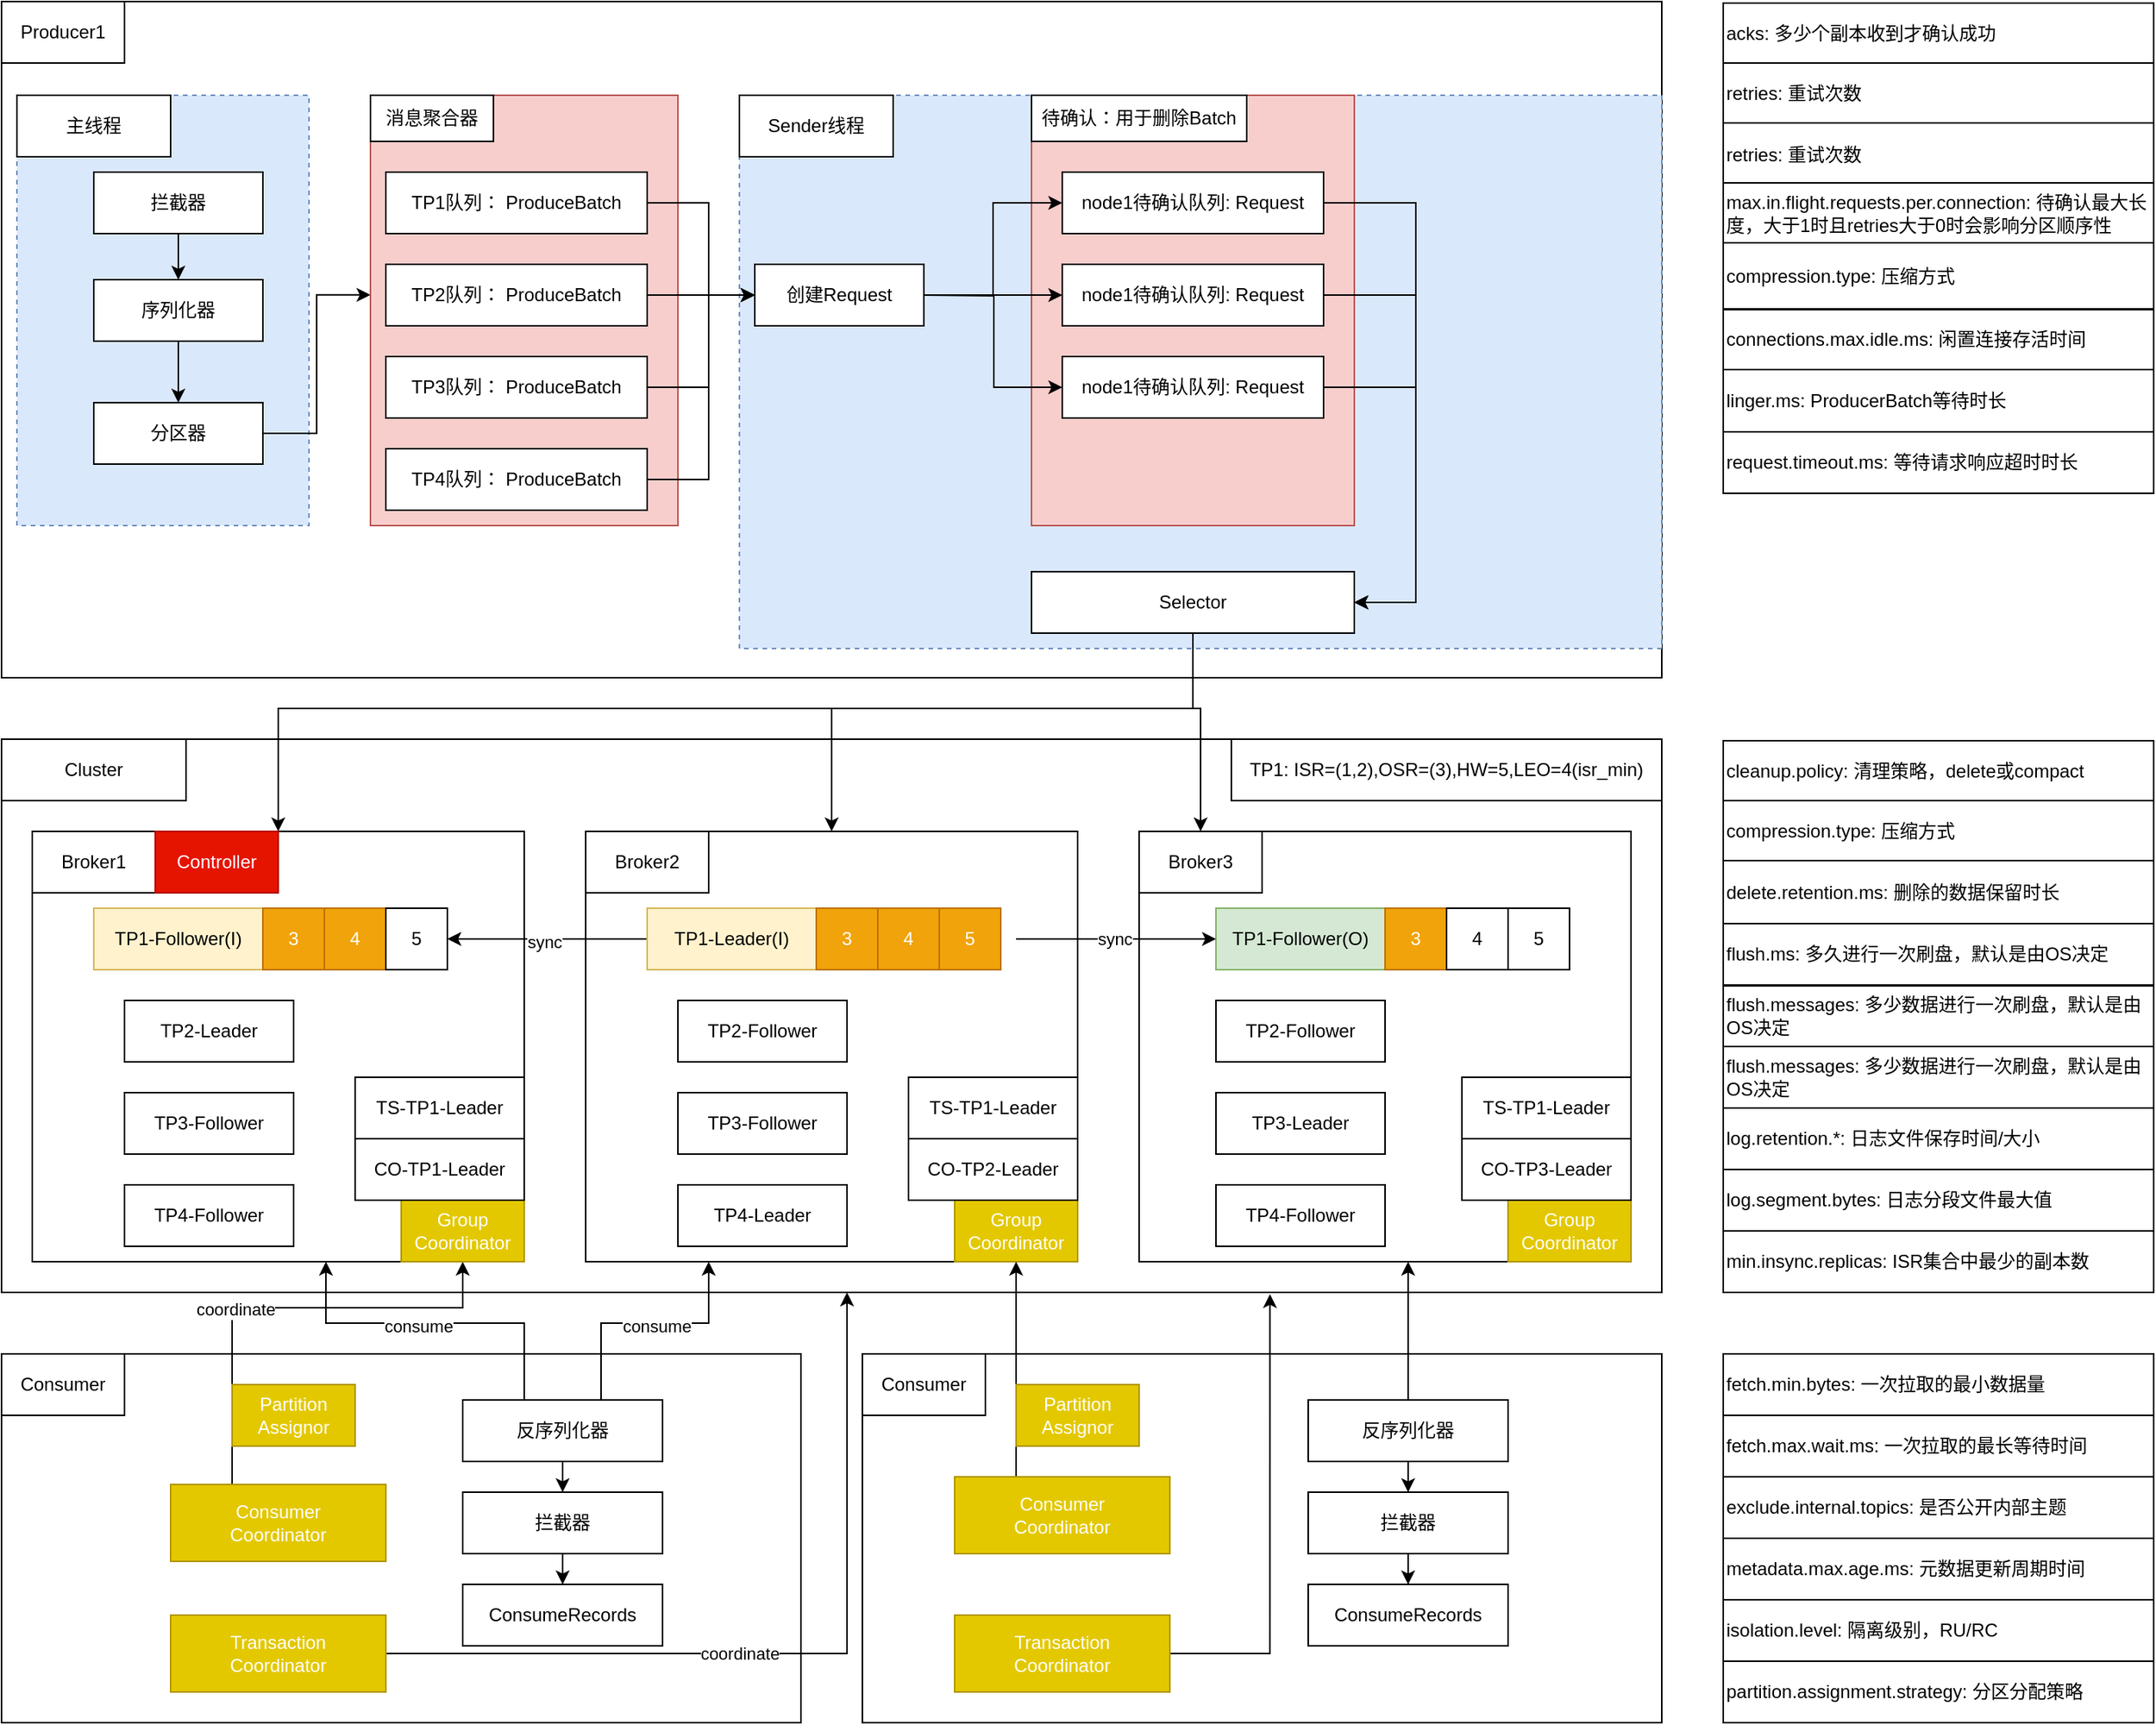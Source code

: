 <mxfile version="14.3.2" type="github">
  <diagram id="fw-UlmHIZEO9z2KH26Mo" name="第 1 页">
    <mxGraphModel dx="2860" dy="1131" grid="1" gridSize="10" guides="1" tooltips="1" connect="1" arrows="1" fold="1" page="1" pageScale="1" pageWidth="827" pageHeight="1169" math="0" shadow="0">
      <root>
        <mxCell id="0" />
        <mxCell id="1" parent="0" />
        <mxCell id="Mm7q6FhFy1PGKrhhCFDG-31" value="" style="rounded=0;whiteSpace=wrap;html=1;" vertex="1" parent="1">
          <mxGeometry x="-760" y="920" width="520" height="240" as="geometry" />
        </mxCell>
        <mxCell id="Le9utmZX3Mdmg1YGm_us-77" value="" style="rounded=0;whiteSpace=wrap;html=1;" parent="1" vertex="1">
          <mxGeometry x="-760" y="520" width="1080" height="360" as="geometry" />
        </mxCell>
        <mxCell id="Le9utmZX3Mdmg1YGm_us-78" value="Cluster" style="rounded=0;whiteSpace=wrap;html=1;" parent="1" vertex="1">
          <mxGeometry x="-760" y="520" width="120" height="40" as="geometry" />
        </mxCell>
        <mxCell id="Le9utmZX3Mdmg1YGm_us-4" value="" style="rounded=0;whiteSpace=wrap;html=1;" parent="1" vertex="1">
          <mxGeometry x="-760" y="40" width="1080" height="440" as="geometry" />
        </mxCell>
        <mxCell id="Le9utmZX3Mdmg1YGm_us-47" value="" style="rounded=0;whiteSpace=wrap;html=1;dashed=1;fillColor=#dae8fc;strokeColor=#6c8ebf;" parent="1" vertex="1">
          <mxGeometry x="-280" y="101" width="600" height="360" as="geometry" />
        </mxCell>
        <mxCell id="Le9utmZX3Mdmg1YGm_us-5" value="Producer1" style="rounded=0;whiteSpace=wrap;html=1;" parent="1" vertex="1">
          <mxGeometry x="-760" y="40" width="80" height="40" as="geometry" />
        </mxCell>
        <mxCell id="Mm7q6FhFy1PGKrhhCFDG-24" value="" style="edgeStyle=orthogonalEdgeStyle;rounded=0;orthogonalLoop=1;jettySize=auto;html=1;entryX=0.5;entryY=1;entryDx=0;entryDy=0;exitX=0.5;exitY=0;exitDx=0;exitDy=0;" edge="1" parent="1" source="Mm7q6FhFy1PGKrhhCFDG-23" target="Mm7q6FhFy1PGKrhhCFDG-19">
          <mxGeometry relative="1" as="geometry">
            <Array as="points">
              <mxPoint x="-610" y="890" />
              <mxPoint x="-460" y="890" />
            </Array>
          </mxGeometry>
        </mxCell>
        <mxCell id="Mm7q6FhFy1PGKrhhCFDG-29" value="coordinate" style="edgeLabel;html=1;align=center;verticalAlign=middle;resizable=0;points=[];" vertex="1" connectable="0" parent="Mm7q6FhFy1PGKrhhCFDG-24">
          <mxGeometry x="-0.111" y="-2" relative="1" as="geometry">
            <mxPoint as="offset" />
          </mxGeometry>
        </mxCell>
        <mxCell id="Le9utmZX3Mdmg1YGm_us-10" value="Consumer" style="rounded=0;whiteSpace=wrap;html=1;" parent="1" vertex="1">
          <mxGeometry x="-760" y="920" width="80" height="40" as="geometry" />
        </mxCell>
        <mxCell id="Le9utmZX3Mdmg1YGm_us-11" value="" style="rounded=0;whiteSpace=wrap;html=1;" parent="1" vertex="1">
          <mxGeometry x="-740" y="580" width="320" height="280" as="geometry" />
        </mxCell>
        <mxCell id="Le9utmZX3Mdmg1YGm_us-12" value="Broker1" style="rounded=0;whiteSpace=wrap;html=1;" parent="1" vertex="1">
          <mxGeometry x="-740" y="580" width="80" height="40" as="geometry" />
        </mxCell>
        <mxCell id="Le9utmZX3Mdmg1YGm_us-13" value="" style="rounded=0;whiteSpace=wrap;html=1;" parent="1" vertex="1">
          <mxGeometry x="-20" y="580" width="320" height="280" as="geometry" />
        </mxCell>
        <mxCell id="Le9utmZX3Mdmg1YGm_us-14" value="Broker3" style="rounded=0;whiteSpace=wrap;html=1;" parent="1" vertex="1">
          <mxGeometry x="-20" y="580" width="80" height="40" as="geometry" />
        </mxCell>
        <mxCell id="Le9utmZX3Mdmg1YGm_us-20" value="TP1-Follower(I)" style="rounded=0;whiteSpace=wrap;html=1;fillColor=#fff2cc;strokeColor=#d6b656;" parent="1" vertex="1">
          <mxGeometry x="-700" y="630" width="110" height="40" as="geometry" />
        </mxCell>
        <mxCell id="Le9utmZX3Mdmg1YGm_us-21" value="TP2-Leader" style="rounded=0;whiteSpace=wrap;html=1;" parent="1" vertex="1">
          <mxGeometry x="-680" y="690" width="110" height="40" as="geometry" />
        </mxCell>
        <mxCell id="Le9utmZX3Mdmg1YGm_us-22" value="TP3-Follower" style="rounded=0;whiteSpace=wrap;html=1;" parent="1" vertex="1">
          <mxGeometry x="-680" y="750" width="110" height="40" as="geometry" />
        </mxCell>
        <mxCell id="Le9utmZX3Mdmg1YGm_us-23" value="TP1-Follower(O)" style="rounded=0;whiteSpace=wrap;html=1;fillColor=#d5e8d4;strokeColor=#82b366;" parent="1" vertex="1">
          <mxGeometry x="30" y="630" width="110" height="40" as="geometry" />
        </mxCell>
        <mxCell id="Le9utmZX3Mdmg1YGm_us-24" value="TP2-Follower" style="rounded=0;whiteSpace=wrap;html=1;" parent="1" vertex="1">
          <mxGeometry x="30" y="690" width="110" height="40" as="geometry" />
        </mxCell>
        <mxCell id="Le9utmZX3Mdmg1YGm_us-25" value="TP3-Leader" style="rounded=0;whiteSpace=wrap;html=1;" parent="1" vertex="1">
          <mxGeometry x="30" y="750" width="110" height="40" as="geometry" />
        </mxCell>
        <mxCell id="Le9utmZX3Mdmg1YGm_us-26" value="" style="rounded=0;whiteSpace=wrap;html=1;dashed=1;fillColor=#dae8fc;strokeColor=#6c8ebf;" parent="1" vertex="1">
          <mxGeometry x="-750" y="101" width="190" height="280" as="geometry" />
        </mxCell>
        <mxCell id="Le9utmZX3Mdmg1YGm_us-27" value="主线程" style="rounded=0;whiteSpace=wrap;html=1;" parent="1" vertex="1">
          <mxGeometry x="-750" y="101" width="100" height="40" as="geometry" />
        </mxCell>
        <mxCell id="Le9utmZX3Mdmg1YGm_us-31" value="" style="edgeStyle=orthogonalEdgeStyle;rounded=0;orthogonalLoop=1;jettySize=auto;html=1;" parent="1" source="Le9utmZX3Mdmg1YGm_us-28" edge="1">
          <mxGeometry relative="1" as="geometry">
            <mxPoint x="-645" y="221" as="targetPoint" />
          </mxGeometry>
        </mxCell>
        <mxCell id="Le9utmZX3Mdmg1YGm_us-28" value="拦截器" style="rounded=0;whiteSpace=wrap;html=1;" parent="1" vertex="1">
          <mxGeometry x="-700" y="151" width="110" height="40" as="geometry" />
        </mxCell>
        <mxCell id="Le9utmZX3Mdmg1YGm_us-32" value="" style="edgeStyle=orthogonalEdgeStyle;rounded=0;orthogonalLoop=1;jettySize=auto;html=1;" parent="1" source="Le9utmZX3Mdmg1YGm_us-29" target="Le9utmZX3Mdmg1YGm_us-30" edge="1">
          <mxGeometry relative="1" as="geometry" />
        </mxCell>
        <mxCell id="Le9utmZX3Mdmg1YGm_us-29" value="序列化器" style="rounded=0;whiteSpace=wrap;html=1;" parent="1" vertex="1">
          <mxGeometry x="-700" y="221" width="110" height="40" as="geometry" />
        </mxCell>
        <mxCell id="Le9utmZX3Mdmg1YGm_us-42" value="" style="edgeStyle=orthogonalEdgeStyle;rounded=0;orthogonalLoop=1;jettySize=auto;html=1;entryX=0;entryY=0.464;entryDx=0;entryDy=0;entryPerimeter=0;" parent="1" source="Le9utmZX3Mdmg1YGm_us-30" target="Le9utmZX3Mdmg1YGm_us-37" edge="1">
          <mxGeometry relative="1" as="geometry" />
        </mxCell>
        <mxCell id="Le9utmZX3Mdmg1YGm_us-30" value="分区器" style="rounded=0;whiteSpace=wrap;html=1;" parent="1" vertex="1">
          <mxGeometry x="-700" y="301" width="110" height="40" as="geometry" />
        </mxCell>
        <mxCell id="Le9utmZX3Mdmg1YGm_us-37" value="" style="rounded=0;whiteSpace=wrap;html=1;fillColor=#f8cecc;strokeColor=#b85450;" parent="1" vertex="1">
          <mxGeometry x="-520" y="101" width="200" height="280" as="geometry" />
        </mxCell>
        <mxCell id="Le9utmZX3Mdmg1YGm_us-56" value="" style="edgeStyle=orthogonalEdgeStyle;rounded=0;orthogonalLoop=1;jettySize=auto;html=1;" parent="1" source="Le9utmZX3Mdmg1YGm_us-38" target="Le9utmZX3Mdmg1YGm_us-55" edge="1">
          <mxGeometry relative="1" as="geometry">
            <Array as="points">
              <mxPoint x="-300" y="171" />
              <mxPoint x="-300" y="231" />
            </Array>
          </mxGeometry>
        </mxCell>
        <mxCell id="Le9utmZX3Mdmg1YGm_us-38" value="TP1队列： ProduceBatch" style="rounded=0;whiteSpace=wrap;html=1;" parent="1" vertex="1">
          <mxGeometry x="-510" y="151" width="170" height="40" as="geometry" />
        </mxCell>
        <mxCell id="Le9utmZX3Mdmg1YGm_us-41" value="消息聚合器" style="rounded=0;whiteSpace=wrap;html=1;" parent="1" vertex="1">
          <mxGeometry x="-520" y="101" width="80" height="30" as="geometry" />
        </mxCell>
        <mxCell id="Le9utmZX3Mdmg1YGm_us-57" value="" style="edgeStyle=orthogonalEdgeStyle;rounded=0;orthogonalLoop=1;jettySize=auto;html=1;" parent="1" source="Le9utmZX3Mdmg1YGm_us-43" target="Le9utmZX3Mdmg1YGm_us-55" edge="1">
          <mxGeometry relative="1" as="geometry">
            <Array as="points">
              <mxPoint x="-280" y="231" />
              <mxPoint x="-280" y="231" />
            </Array>
          </mxGeometry>
        </mxCell>
        <mxCell id="Le9utmZX3Mdmg1YGm_us-43" value="TP2队列： ProduceBatch" style="rounded=0;whiteSpace=wrap;html=1;" parent="1" vertex="1">
          <mxGeometry x="-510" y="211" width="170" height="40" as="geometry" />
        </mxCell>
        <mxCell id="Le9utmZX3Mdmg1YGm_us-58" value="" style="edgeStyle=orthogonalEdgeStyle;rounded=0;orthogonalLoop=1;jettySize=auto;html=1;" parent="1" source="Le9utmZX3Mdmg1YGm_us-44" target="Le9utmZX3Mdmg1YGm_us-55" edge="1">
          <mxGeometry relative="1" as="geometry">
            <Array as="points">
              <mxPoint x="-300" y="291" />
              <mxPoint x="-300" y="231" />
            </Array>
          </mxGeometry>
        </mxCell>
        <mxCell id="Le9utmZX3Mdmg1YGm_us-44" value="TP3队列： ProduceBatch" style="rounded=0;whiteSpace=wrap;html=1;" parent="1" vertex="1">
          <mxGeometry x="-510" y="271" width="170" height="40" as="geometry" />
        </mxCell>
        <mxCell id="Le9utmZX3Mdmg1YGm_us-48" value="" style="rounded=0;whiteSpace=wrap;html=1;fillColor=#f8cecc;strokeColor=#b85450;" parent="1" vertex="1">
          <mxGeometry x="-90" y="101" width="210" height="280" as="geometry" />
        </mxCell>
        <mxCell id="Le9utmZX3Mdmg1YGm_us-74" value="" style="edgeStyle=orthogonalEdgeStyle;rounded=0;orthogonalLoop=1;jettySize=auto;html=1;" parent="1" source="Le9utmZX3Mdmg1YGm_us-49" target="Le9utmZX3Mdmg1YGm_us-72" edge="1">
          <mxGeometry relative="1" as="geometry">
            <mxPoint x="205" y="171" as="targetPoint" />
            <Array as="points">
              <mxPoint x="160" y="171" />
              <mxPoint x="160" y="431" />
            </Array>
          </mxGeometry>
        </mxCell>
        <mxCell id="Le9utmZX3Mdmg1YGm_us-49" value="node1待确认队列: Request" style="rounded=0;whiteSpace=wrap;html=1;" parent="1" vertex="1">
          <mxGeometry x="-70" y="151" width="170" height="40" as="geometry" />
        </mxCell>
        <mxCell id="Le9utmZX3Mdmg1YGm_us-50" value="node1待确认队列: Request" style="rounded=0;whiteSpace=wrap;html=1;" parent="1" vertex="1">
          <mxGeometry x="-70" y="211" width="170" height="40" as="geometry" />
        </mxCell>
        <mxCell id="Le9utmZX3Mdmg1YGm_us-51" value="node1待确认队列: Request" style="rounded=0;whiteSpace=wrap;html=1;" parent="1" vertex="1">
          <mxGeometry x="-70" y="271" width="170" height="40" as="geometry" />
        </mxCell>
        <mxCell id="Le9utmZX3Mdmg1YGm_us-52" value="待确认：用于删除Batch" style="rounded=0;whiteSpace=wrap;html=1;" parent="1" vertex="1">
          <mxGeometry x="-90" y="101" width="140" height="30" as="geometry" />
        </mxCell>
        <mxCell id="Le9utmZX3Mdmg1YGm_us-53" value="Sender线程" style="rounded=0;whiteSpace=wrap;html=1;" parent="1" vertex="1">
          <mxGeometry x="-280" y="101" width="100" height="40" as="geometry" />
        </mxCell>
        <mxCell id="Le9utmZX3Mdmg1YGm_us-68" value="" style="edgeStyle=orthogonalEdgeStyle;rounded=0;orthogonalLoop=1;jettySize=auto;html=1;entryX=0;entryY=0.5;entryDx=0;entryDy=0;" parent="1" source="Le9utmZX3Mdmg1YGm_us-55" target="Le9utmZX3Mdmg1YGm_us-49" edge="1">
          <mxGeometry relative="1" as="geometry">
            <mxPoint x="-85" y="231" as="targetPoint" />
          </mxGeometry>
        </mxCell>
        <mxCell id="Le9utmZX3Mdmg1YGm_us-55" value="创建Request" style="rounded=0;whiteSpace=wrap;html=1;" parent="1" vertex="1">
          <mxGeometry x="-270" y="211" width="110" height="40" as="geometry" />
        </mxCell>
        <mxCell id="Le9utmZX3Mdmg1YGm_us-69" value="" style="edgeStyle=orthogonalEdgeStyle;rounded=0;orthogonalLoop=1;jettySize=auto;html=1;entryX=0;entryY=0.5;entryDx=0;entryDy=0;exitX=1;exitY=0.5;exitDx=0;exitDy=0;" parent="1" source="Le9utmZX3Mdmg1YGm_us-55" target="Le9utmZX3Mdmg1YGm_us-50" edge="1">
          <mxGeometry relative="1" as="geometry">
            <mxPoint x="-150" y="241" as="sourcePoint" />
            <mxPoint x="30" y="181" as="targetPoint" />
          </mxGeometry>
        </mxCell>
        <mxCell id="Le9utmZX3Mdmg1YGm_us-70" value="" style="edgeStyle=orthogonalEdgeStyle;rounded=0;orthogonalLoop=1;jettySize=auto;html=1;entryX=0;entryY=0.5;entryDx=0;entryDy=0;fontStyle=1" parent="1" target="Le9utmZX3Mdmg1YGm_us-51" edge="1">
          <mxGeometry relative="1" as="geometry">
            <mxPoint x="-160" y="231" as="sourcePoint" />
            <mxPoint x="40" y="191" as="targetPoint" />
          </mxGeometry>
        </mxCell>
        <mxCell id="Mm7q6FhFy1PGKrhhCFDG-12" value="" style="edgeStyle=orthogonalEdgeStyle;rounded=0;orthogonalLoop=1;jettySize=auto;html=1;entryX=0.5;entryY=0;entryDx=0;entryDy=0;" edge="1" parent="1" source="Le9utmZX3Mdmg1YGm_us-72" target="Le9utmZX3Mdmg1YGm_us-14">
          <mxGeometry relative="1" as="geometry">
            <Array as="points">
              <mxPoint x="15" y="500" />
              <mxPoint x="20" y="500" />
            </Array>
          </mxGeometry>
        </mxCell>
        <mxCell id="Le9utmZX3Mdmg1YGm_us-72" value="Selector" style="rounded=0;whiteSpace=wrap;html=1;" parent="1" vertex="1">
          <mxGeometry x="-90" y="411" width="210" height="40" as="geometry" />
        </mxCell>
        <mxCell id="Le9utmZX3Mdmg1YGm_us-75" value="" style="edgeStyle=orthogonalEdgeStyle;rounded=0;orthogonalLoop=1;jettySize=auto;html=1;" parent="1" source="Le9utmZX3Mdmg1YGm_us-50" edge="1">
          <mxGeometry relative="1" as="geometry">
            <mxPoint x="110" y="181" as="sourcePoint" />
            <mxPoint x="120" y="431" as="targetPoint" />
            <Array as="points">
              <mxPoint x="160" y="231" />
              <mxPoint x="160" y="431" />
            </Array>
          </mxGeometry>
        </mxCell>
        <mxCell id="Le9utmZX3Mdmg1YGm_us-76" value="" style="edgeStyle=orthogonalEdgeStyle;rounded=0;orthogonalLoop=1;jettySize=auto;html=1;exitX=1;exitY=0.5;exitDx=0;exitDy=0;entryX=1;entryY=0.5;entryDx=0;entryDy=0;" parent="1" source="Le9utmZX3Mdmg1YGm_us-51" target="Le9utmZX3Mdmg1YGm_us-72" edge="1">
          <mxGeometry relative="1" as="geometry">
            <mxPoint x="120" y="191" as="sourcePoint" />
            <mxPoint x="70" y="431" as="targetPoint" />
            <Array as="points">
              <mxPoint x="160" y="291" />
              <mxPoint x="160" y="431" />
            </Array>
          </mxGeometry>
        </mxCell>
        <mxCell id="Le9utmZX3Mdmg1YGm_us-84" value="TP4队列： ProduceBatch" style="rounded=0;whiteSpace=wrap;html=1;" parent="1" vertex="1">
          <mxGeometry x="-510" y="331" width="170" height="40" as="geometry" />
        </mxCell>
        <mxCell id="Le9utmZX3Mdmg1YGm_us-87" value="" style="edgeStyle=orthogonalEdgeStyle;rounded=0;orthogonalLoop=1;jettySize=auto;html=1;exitX=1;exitY=0.5;exitDx=0;exitDy=0;entryX=0;entryY=0.5;entryDx=0;entryDy=0;" parent="1" source="Le9utmZX3Mdmg1YGm_us-84" target="Le9utmZX3Mdmg1YGm_us-55" edge="1">
          <mxGeometry relative="1" as="geometry">
            <mxPoint x="-330" y="301" as="sourcePoint" />
            <mxPoint x="-260" y="241" as="targetPoint" />
            <Array as="points">
              <mxPoint x="-300" y="351" />
              <mxPoint x="-300" y="231" />
            </Array>
          </mxGeometry>
        </mxCell>
        <mxCell id="Le9utmZX3Mdmg1YGm_us-88" value="TP4-Follower" style="rounded=0;whiteSpace=wrap;html=1;" parent="1" vertex="1">
          <mxGeometry x="-680" y="810" width="110" height="40" as="geometry" />
        </mxCell>
        <mxCell id="Le9utmZX3Mdmg1YGm_us-89" value="TP4-Follower" style="rounded=0;whiteSpace=wrap;html=1;" parent="1" vertex="1">
          <mxGeometry x="30" y="810" width="110" height="40" as="geometry" />
        </mxCell>
        <mxCell id="Le9utmZX3Mdmg1YGm_us-90" value="" style="rounded=0;whiteSpace=wrap;html=1;" parent="1" vertex="1">
          <mxGeometry x="-380" y="580" width="320" height="280" as="geometry" />
        </mxCell>
        <mxCell id="Le9utmZX3Mdmg1YGm_us-91" value="TP4-Leader" style="rounded=0;whiteSpace=wrap;html=1;" parent="1" vertex="1">
          <mxGeometry x="-320" y="810" width="110" height="40" as="geometry" />
        </mxCell>
        <mxCell id="Le9utmZX3Mdmg1YGm_us-97" value="" style="edgeStyle=orthogonalEdgeStyle;rounded=0;orthogonalLoop=1;jettySize=auto;html=1;" parent="1" edge="1">
          <mxGeometry relative="1" as="geometry">
            <mxPoint x="30" y="650" as="targetPoint" />
            <mxPoint x="-100" y="650" as="sourcePoint" />
          </mxGeometry>
        </mxCell>
        <mxCell id="Le9utmZX3Mdmg1YGm_us-98" value="sync" style="edgeLabel;html=1;align=center;verticalAlign=middle;resizable=0;points=[];" parent="Le9utmZX3Mdmg1YGm_us-97" vertex="1" connectable="0">
          <mxGeometry x="-0.018" relative="1" as="geometry">
            <mxPoint as="offset" />
          </mxGeometry>
        </mxCell>
        <mxCell id="Le9utmZX3Mdmg1YGm_us-100" value="" style="edgeStyle=orthogonalEdgeStyle;rounded=0;orthogonalLoop=1;jettySize=auto;html=1;entryX=1;entryY=0.5;entryDx=0;entryDy=0;" parent="1" source="Le9utmZX3Mdmg1YGm_us-92" target="Mm7q6FhFy1PGKrhhCFDG-4" edge="1">
          <mxGeometry relative="1" as="geometry">
            <mxPoint x="-480" y="650" as="targetPoint" />
          </mxGeometry>
        </mxCell>
        <mxCell id="Le9utmZX3Mdmg1YGm_us-101" value="sync" style="edgeLabel;html=1;align=center;verticalAlign=middle;resizable=0;points=[];" parent="Le9utmZX3Mdmg1YGm_us-100" vertex="1" connectable="0">
          <mxGeometry x="0.033" y="2" relative="1" as="geometry">
            <mxPoint as="offset" />
          </mxGeometry>
        </mxCell>
        <mxCell id="Le9utmZX3Mdmg1YGm_us-92" value="TP1-Leader(I)" style="rounded=0;whiteSpace=wrap;html=1;fillColor=#fff2cc;strokeColor=#d6b656;" parent="1" vertex="1">
          <mxGeometry x="-340" y="630" width="110" height="40" as="geometry" />
        </mxCell>
        <mxCell id="Le9utmZX3Mdmg1YGm_us-93" value="Broker2" style="rounded=0;whiteSpace=wrap;html=1;" parent="1" vertex="1">
          <mxGeometry x="-380" y="580" width="80" height="40" as="geometry" />
        </mxCell>
        <mxCell id="Le9utmZX3Mdmg1YGm_us-94" value="TP2-Follower" style="rounded=0;whiteSpace=wrap;html=1;" parent="1" vertex="1">
          <mxGeometry x="-320" y="690" width="110" height="40" as="geometry" />
        </mxCell>
        <mxCell id="Le9utmZX3Mdmg1YGm_us-95" value="TP3-Follower" style="rounded=0;whiteSpace=wrap;html=1;" parent="1" vertex="1">
          <mxGeometry x="-320" y="750" width="110" height="40" as="geometry" />
        </mxCell>
        <mxCell id="Mm7q6FhFy1PGKrhhCFDG-1" value="TP1: ISR=(1,2),OSR=(3),HW=5,LEO=4(isr_min)" style="rounded=0;whiteSpace=wrap;html=1;" vertex="1" parent="1">
          <mxGeometry x="40" y="520" width="280" height="40" as="geometry" />
        </mxCell>
        <mxCell id="Mm7q6FhFy1PGKrhhCFDG-2" value="3" style="rounded=0;whiteSpace=wrap;html=1;fillColor=#f0a30a;strokeColor=#BD7000;fontColor=#ffffff;" vertex="1" parent="1">
          <mxGeometry x="-590" y="630" width="40" height="40" as="geometry" />
        </mxCell>
        <mxCell id="Mm7q6FhFy1PGKrhhCFDG-3" value="4" style="rounded=0;whiteSpace=wrap;html=1;fillColor=#f0a30a;strokeColor=#BD7000;fontColor=#ffffff;" vertex="1" parent="1">
          <mxGeometry x="-550" y="630" width="40" height="40" as="geometry" />
        </mxCell>
        <mxCell id="Mm7q6FhFy1PGKrhhCFDG-4" value="5" style="rounded=0;whiteSpace=wrap;html=1;" vertex="1" parent="1">
          <mxGeometry x="-510" y="630" width="40" height="40" as="geometry" />
        </mxCell>
        <mxCell id="Mm7q6FhFy1PGKrhhCFDG-6" value="5" style="rounded=0;whiteSpace=wrap;html=1;fillColor=#f0a30a;strokeColor=#BD7000;fontColor=#ffffff;" vertex="1" parent="1">
          <mxGeometry x="-150" y="630" width="40" height="40" as="geometry" />
        </mxCell>
        <mxCell id="Mm7q6FhFy1PGKrhhCFDG-7" value="4" style="rounded=0;whiteSpace=wrap;html=1;fillColor=#f0a30a;strokeColor=#BD7000;fontColor=#ffffff;" vertex="1" parent="1">
          <mxGeometry x="-190" y="630" width="40" height="40" as="geometry" />
        </mxCell>
        <mxCell id="Mm7q6FhFy1PGKrhhCFDG-8" value="3" style="rounded=0;whiteSpace=wrap;html=1;fillColor=#f0a30a;strokeColor=#BD7000;fontColor=#ffffff;" vertex="1" parent="1">
          <mxGeometry x="-230" y="630" width="40" height="40" as="geometry" />
        </mxCell>
        <mxCell id="Mm7q6FhFy1PGKrhhCFDG-9" value="3" style="rounded=0;whiteSpace=wrap;html=1;fillColor=#f0a30a;strokeColor=#BD7000;fontColor=#ffffff;" vertex="1" parent="1">
          <mxGeometry x="140" y="630" width="40" height="40" as="geometry" />
        </mxCell>
        <mxCell id="Mm7q6FhFy1PGKrhhCFDG-10" value="5" style="rounded=0;whiteSpace=wrap;html=1;" vertex="1" parent="1">
          <mxGeometry x="220" y="630" width="40" height="40" as="geometry" />
        </mxCell>
        <mxCell id="Mm7q6FhFy1PGKrhhCFDG-11" value="4" style="rounded=0;whiteSpace=wrap;html=1;" vertex="1" parent="1">
          <mxGeometry x="180" y="630" width="40" height="40" as="geometry" />
        </mxCell>
        <mxCell id="Mm7q6FhFy1PGKrhhCFDG-13" value="" style="edgeStyle=orthogonalEdgeStyle;rounded=0;orthogonalLoop=1;jettySize=auto;html=1;exitX=0.5;exitY=1;exitDx=0;exitDy=0;" edge="1" parent="1" source="Le9utmZX3Mdmg1YGm_us-72" target="Le9utmZX3Mdmg1YGm_us-90">
          <mxGeometry relative="1" as="geometry">
            <mxPoint x="25" y="480" as="sourcePoint" />
            <mxPoint x="30" y="590" as="targetPoint" />
            <Array as="points">
              <mxPoint x="15" y="500" />
              <mxPoint x="-220" y="500" />
            </Array>
          </mxGeometry>
        </mxCell>
        <mxCell id="Mm7q6FhFy1PGKrhhCFDG-14" value="" style="edgeStyle=orthogonalEdgeStyle;rounded=0;orthogonalLoop=1;jettySize=auto;html=1;exitX=0.5;exitY=1;exitDx=0;exitDy=0;entryX=0.5;entryY=0;entryDx=0;entryDy=0;" edge="1" parent="1" source="Le9utmZX3Mdmg1YGm_us-72" target="Le9utmZX3Mdmg1YGm_us-11">
          <mxGeometry relative="1" as="geometry">
            <mxPoint x="25" y="480" as="sourcePoint" />
            <mxPoint x="-210" y="590" as="targetPoint" />
            <Array as="points">
              <mxPoint x="15" y="500" />
              <mxPoint x="-580" y="500" />
            </Array>
          </mxGeometry>
        </mxCell>
        <mxCell id="Mm7q6FhFy1PGKrhhCFDG-18" value="Controller" style="rounded=0;whiteSpace=wrap;html=1;fillColor=#e51400;strokeColor=#B20000;fontColor=#ffffff;" vertex="1" parent="1">
          <mxGeometry x="-660" y="580" width="80" height="40" as="geometry" />
        </mxCell>
        <mxCell id="Mm7q6FhFy1PGKrhhCFDG-19" value="Group&lt;br&gt;Coordinator" style="rounded=0;whiteSpace=wrap;html=1;fillColor=#e3c800;strokeColor=#B09500;fontColor=#ffffff;" vertex="1" parent="1">
          <mxGeometry x="-500" y="820" width="80" height="40" as="geometry" />
        </mxCell>
        <mxCell id="Mm7q6FhFy1PGKrhhCFDG-20" value="Group&lt;br&gt;Coordinator" style="rounded=0;whiteSpace=wrap;html=1;fillColor=#e3c800;strokeColor=#B09500;fontColor=#ffffff;" vertex="1" parent="1">
          <mxGeometry x="220" y="820" width="80" height="40" as="geometry" />
        </mxCell>
        <mxCell id="Mm7q6FhFy1PGKrhhCFDG-21" value="Group&lt;br&gt;Coordinator" style="rounded=0;whiteSpace=wrap;html=1;fillColor=#e3c800;strokeColor=#B09500;fontColor=#ffffff;" vertex="1" parent="1">
          <mxGeometry x="-140" y="820" width="80" height="40" as="geometry" />
        </mxCell>
        <mxCell id="Mm7q6FhFy1PGKrhhCFDG-23" value="Consumer&lt;br&gt;Coordinator" style="rounded=0;whiteSpace=wrap;html=1;fillColor=#e3c800;strokeColor=#B09500;fontColor=#ffffff;" vertex="1" parent="1">
          <mxGeometry x="-650" y="1005" width="140" height="50" as="geometry" />
        </mxCell>
        <mxCell id="Mm7q6FhFy1PGKrhhCFDG-26" value="CO-TP1-Leader" style="rounded=0;whiteSpace=wrap;html=1;" vertex="1" parent="1">
          <mxGeometry x="-530" y="780" width="110" height="40" as="geometry" />
        </mxCell>
        <mxCell id="Mm7q6FhFy1PGKrhhCFDG-27" value="CO-TP2-Leader" style="rounded=0;whiteSpace=wrap;html=1;" vertex="1" parent="1">
          <mxGeometry x="-170" y="780" width="110" height="40" as="geometry" />
        </mxCell>
        <mxCell id="Mm7q6FhFy1PGKrhhCFDG-28" value="CO-TP3-Leader" style="rounded=0;whiteSpace=wrap;html=1;" vertex="1" parent="1">
          <mxGeometry x="190" y="780" width="110" height="40" as="geometry" />
        </mxCell>
        <mxCell id="Mm7q6FhFy1PGKrhhCFDG-38" value="" style="edgeStyle=orthogonalEdgeStyle;rounded=0;orthogonalLoop=1;jettySize=auto;html=1;endArrow=classic;endFill=1;entryX=0.597;entryY=1;entryDx=0;entryDy=0;entryPerimeter=0;exitX=0.25;exitY=0;exitDx=0;exitDy=0;" edge="1" parent="1" source="Mm7q6FhFy1PGKrhhCFDG-41" target="Le9utmZX3Mdmg1YGm_us-11">
          <mxGeometry relative="1" as="geometry">
            <mxPoint x="-480" y="1020" as="sourcePoint" />
            <mxPoint x="-255" y="870" as="targetPoint" />
            <Array as="points">
              <mxPoint x="-420" y="950" />
              <mxPoint x="-420" y="900" />
              <mxPoint x="-549" y="900" />
            </Array>
          </mxGeometry>
        </mxCell>
        <mxCell id="Mm7q6FhFy1PGKrhhCFDG-47" value="consume" style="edgeLabel;html=1;align=center;verticalAlign=middle;resizable=0;points=[];" vertex="1" connectable="0" parent="Mm7q6FhFy1PGKrhhCFDG-38">
          <mxGeometry x="0.116" y="2" relative="1" as="geometry">
            <mxPoint as="offset" />
          </mxGeometry>
        </mxCell>
        <mxCell id="Mm7q6FhFy1PGKrhhCFDG-57" value="" style="edgeStyle=orthogonalEdgeStyle;rounded=0;orthogonalLoop=1;jettySize=auto;html=1;endArrow=classic;endFill=1;entryX=0.5;entryY=0;entryDx=0;entryDy=0;" edge="1" parent="1" source="Mm7q6FhFy1PGKrhhCFDG-41" target="Mm7q6FhFy1PGKrhhCFDG-51">
          <mxGeometry relative="1" as="geometry" />
        </mxCell>
        <mxCell id="Mm7q6FhFy1PGKrhhCFDG-41" value="反序列化器" style="rounded=0;whiteSpace=wrap;html=1;" vertex="1" parent="1">
          <mxGeometry x="-460" y="950" width="130" height="40" as="geometry" />
        </mxCell>
        <mxCell id="Mm7q6FhFy1PGKrhhCFDG-42" value="" style="edgeStyle=orthogonalEdgeStyle;rounded=0;orthogonalLoop=1;jettySize=auto;html=1;endArrow=classic;endFill=1;entryX=0.25;entryY=1;entryDx=0;entryDy=0;exitX=0.75;exitY=0;exitDx=0;exitDy=0;" edge="1" parent="1" source="Mm7q6FhFy1PGKrhhCFDG-41" target="Le9utmZX3Mdmg1YGm_us-90">
          <mxGeometry relative="1" as="geometry">
            <mxPoint x="-467.5" y="1130" as="sourcePoint" />
            <mxPoint x="-538.96" y="870" as="targetPoint" />
            <Array as="points">
              <mxPoint x="-370" y="950" />
              <mxPoint x="-370" y="900" />
              <mxPoint x="-300" y="900" />
            </Array>
          </mxGeometry>
        </mxCell>
        <mxCell id="Mm7q6FhFy1PGKrhhCFDG-46" value="consume" style="edgeLabel;html=1;align=center;verticalAlign=middle;resizable=0;points=[];" vertex="1" connectable="0" parent="Mm7q6FhFy1PGKrhhCFDG-42">
          <mxGeometry x="0.101" y="-2" relative="1" as="geometry">
            <mxPoint x="1" as="offset" />
          </mxGeometry>
        </mxCell>
        <mxCell id="Mm7q6FhFy1PGKrhhCFDG-54" value="" style="edgeStyle=orthogonalEdgeStyle;rounded=0;orthogonalLoop=1;jettySize=auto;html=1;endArrow=classic;endFill=1;" edge="1" parent="1" source="Mm7q6FhFy1PGKrhhCFDG-51" target="Mm7q6FhFy1PGKrhhCFDG-52">
          <mxGeometry relative="1" as="geometry" />
        </mxCell>
        <mxCell id="Mm7q6FhFy1PGKrhhCFDG-51" value="拦截器" style="rounded=0;whiteSpace=wrap;html=1;" vertex="1" parent="1">
          <mxGeometry x="-460" y="1010" width="130" height="40" as="geometry" />
        </mxCell>
        <mxCell id="Mm7q6FhFy1PGKrhhCFDG-52" value="ConsumeRecords" style="rounded=0;whiteSpace=wrap;html=1;" vertex="1" parent="1">
          <mxGeometry x="-460" y="1070" width="130" height="40" as="geometry" />
        </mxCell>
        <mxCell id="Mm7q6FhFy1PGKrhhCFDG-55" value="" style="rounded=0;whiteSpace=wrap;html=1;" vertex="1" parent="1">
          <mxGeometry x="-200" y="920" width="520" height="240" as="geometry" />
        </mxCell>
        <mxCell id="Mm7q6FhFy1PGKrhhCFDG-61" value="" style="edgeStyle=orthogonalEdgeStyle;rounded=0;orthogonalLoop=1;jettySize=auto;html=1;endArrow=classic;endFill=1;" edge="1" parent="1" source="Mm7q6FhFy1PGKrhhCFDG-58" target="Mm7q6FhFy1PGKrhhCFDG-59">
          <mxGeometry relative="1" as="geometry" />
        </mxCell>
        <mxCell id="Mm7q6FhFy1PGKrhhCFDG-67" value="" style="edgeStyle=orthogonalEdgeStyle;rounded=0;orthogonalLoop=1;jettySize=auto;html=1;endArrow=classic;endFill=1;" edge="1" parent="1" source="Mm7q6FhFy1PGKrhhCFDG-58">
          <mxGeometry relative="1" as="geometry">
            <mxPoint x="155" y="860" as="targetPoint" />
            <Array as="points">
              <mxPoint x="155" y="860" />
            </Array>
          </mxGeometry>
        </mxCell>
        <mxCell id="Mm7q6FhFy1PGKrhhCFDG-58" value="反序列化器" style="rounded=0;whiteSpace=wrap;html=1;" vertex="1" parent="1">
          <mxGeometry x="90" y="950" width="130" height="40" as="geometry" />
        </mxCell>
        <mxCell id="Mm7q6FhFy1PGKrhhCFDG-63" value="" style="edgeStyle=orthogonalEdgeStyle;rounded=0;orthogonalLoop=1;jettySize=auto;html=1;endArrow=classic;endFill=1;" edge="1" parent="1" source="Mm7q6FhFy1PGKrhhCFDG-59" target="Mm7q6FhFy1PGKrhhCFDG-62">
          <mxGeometry relative="1" as="geometry" />
        </mxCell>
        <mxCell id="Mm7q6FhFy1PGKrhhCFDG-59" value="拦截器" style="rounded=0;whiteSpace=wrap;html=1;" vertex="1" parent="1">
          <mxGeometry x="90" y="1010" width="130" height="40" as="geometry" />
        </mxCell>
        <mxCell id="Mm7q6FhFy1PGKrhhCFDG-62" value="ConsumeRecords" style="rounded=0;whiteSpace=wrap;html=1;" vertex="1" parent="1">
          <mxGeometry x="90" y="1070" width="130" height="40" as="geometry" />
        </mxCell>
        <mxCell id="Mm7q6FhFy1PGKrhhCFDG-66" value="" style="edgeStyle=orthogonalEdgeStyle;rounded=0;orthogonalLoop=1;jettySize=auto;html=1;endArrow=classic;endFill=1;entryX=0.5;entryY=1;entryDx=0;entryDy=0;" edge="1" parent="1" source="Mm7q6FhFy1PGKrhhCFDG-64" target="Mm7q6FhFy1PGKrhhCFDG-21">
          <mxGeometry relative="1" as="geometry">
            <mxPoint x="-70" y="905" as="targetPoint" />
            <Array as="points">
              <mxPoint x="-100" y="950" />
              <mxPoint x="-100" y="950" />
            </Array>
          </mxGeometry>
        </mxCell>
        <mxCell id="Mm7q6FhFy1PGKrhhCFDG-64" value="Consumer&lt;br&gt;Coordinator" style="rounded=0;whiteSpace=wrap;html=1;fillColor=#e3c800;strokeColor=#B09500;fontColor=#ffffff;" vertex="1" parent="1">
          <mxGeometry x="-140" y="1000" width="140" height="50" as="geometry" />
        </mxCell>
        <mxCell id="Mm7q6FhFy1PGKrhhCFDG-68" value="Consumer" style="rounded=0;whiteSpace=wrap;html=1;" vertex="1" parent="1">
          <mxGeometry x="-200" y="920" width="80" height="40" as="geometry" />
        </mxCell>
        <mxCell id="Mm7q6FhFy1PGKrhhCFDG-69" value="" style="rounded=0;whiteSpace=wrap;html=1;" vertex="1" parent="1">
          <mxGeometry x="360" y="41" width="280" height="319" as="geometry" />
        </mxCell>
        <mxCell id="Mm7q6FhFy1PGKrhhCFDG-71" value="" style="rounded=0;whiteSpace=wrap;html=1;" vertex="1" parent="1">
          <mxGeometry x="360" y="521" width="280" height="359" as="geometry" />
        </mxCell>
        <mxCell id="Mm7q6FhFy1PGKrhhCFDG-72" value="" style="rounded=0;whiteSpace=wrap;html=1;" vertex="1" parent="1">
          <mxGeometry x="360" y="920" width="280" height="240" as="geometry" />
        </mxCell>
        <mxCell id="Mm7q6FhFy1PGKrhhCFDG-73" value="acks: 多少个副本收到才确认成功" style="rounded=0;whiteSpace=wrap;html=1;align=left;" vertex="1" parent="1">
          <mxGeometry x="360" y="41" width="280" height="39" as="geometry" />
        </mxCell>
        <mxCell id="Mm7q6FhFy1PGKrhhCFDG-74" value="retries: 重试次数" style="rounded=0;whiteSpace=wrap;html=1;align=left;" vertex="1" parent="1">
          <mxGeometry x="360" y="80" width="280" height="39" as="geometry" />
        </mxCell>
        <mxCell id="Mm7q6FhFy1PGKrhhCFDG-75" value="retries: 重试次数" style="rounded=0;whiteSpace=wrap;html=1;align=left;" vertex="1" parent="1">
          <mxGeometry x="360" y="119" width="280" height="41" as="geometry" />
        </mxCell>
        <mxCell id="Mm7q6FhFy1PGKrhhCFDG-76" value="max.in.flight.requests.per.connection: 待确认最大长度，大于1时且retries大于0时会影响分区顺序性" style="rounded=0;whiteSpace=wrap;html=1;align=left;" vertex="1" parent="1">
          <mxGeometry x="360" y="158" width="280" height="39" as="geometry" />
        </mxCell>
        <mxCell id="Mm7q6FhFy1PGKrhhCFDG-78" value="compression.type: 压缩方式" style="rounded=0;whiteSpace=wrap;html=1;align=left;" vertex="1" parent="1">
          <mxGeometry x="360" y="197" width="280" height="43" as="geometry" />
        </mxCell>
        <mxCell id="Mm7q6FhFy1PGKrhhCFDG-79" value="connections.max.idle.ms: 闲置连接存活时间" style="rounded=0;whiteSpace=wrap;html=1;align=left;" vertex="1" parent="1">
          <mxGeometry x="360" y="240.5" width="280" height="39.5" as="geometry" />
        </mxCell>
        <mxCell id="Mm7q6FhFy1PGKrhhCFDG-80" value="linger.ms: ProducerBatch等待时长" style="rounded=0;whiteSpace=wrap;html=1;align=left;" vertex="1" parent="1">
          <mxGeometry x="360" y="279.5" width="280" height="40.5" as="geometry" />
        </mxCell>
        <mxCell id="Mm7q6FhFy1PGKrhhCFDG-81" value="request.timeout.ms: 等待请求响应超时时长" style="rounded=0;whiteSpace=wrap;html=1;align=left;" vertex="1" parent="1">
          <mxGeometry x="360" y="320" width="280" height="40" as="geometry" />
        </mxCell>
        <mxCell id="Mm7q6FhFy1PGKrhhCFDG-82" value="cleanup.policy: 清理策略，delete或compact" style="rounded=0;whiteSpace=wrap;html=1;align=left;" vertex="1" parent="1">
          <mxGeometry x="360" y="521" width="280" height="39" as="geometry" />
        </mxCell>
        <mxCell id="Mm7q6FhFy1PGKrhhCFDG-83" value="compression.type: 压缩方式" style="rounded=0;whiteSpace=wrap;html=1;align=left;" vertex="1" parent="1">
          <mxGeometry x="360" y="560" width="280" height="39" as="geometry" />
        </mxCell>
        <mxCell id="Mm7q6FhFy1PGKrhhCFDG-84" value="delete.retention.ms: 删除的数据保留时长" style="rounded=0;whiteSpace=wrap;html=1;align=left;" vertex="1" parent="1">
          <mxGeometry x="360" y="599" width="280" height="41" as="geometry" />
        </mxCell>
        <mxCell id="Mm7q6FhFy1PGKrhhCFDG-85" value="flush.messages: 多少数据进行一次刷盘，默认是由OS决定" style="rounded=0;whiteSpace=wrap;html=1;align=left;" vertex="1" parent="1">
          <mxGeometry x="360" y="680.5" width="280" height="39.5" as="geometry" />
        </mxCell>
        <mxCell id="Mm7q6FhFy1PGKrhhCFDG-86" value="flush.ms: 多久进行一次刷盘，默认是由OS决定" style="rounded=0;whiteSpace=wrap;html=1;align=left;" vertex="1" parent="1">
          <mxGeometry x="360" y="640" width="280" height="40" as="geometry" />
        </mxCell>
        <mxCell id="Mm7q6FhFy1PGKrhhCFDG-87" value="flush.messages: 多少数据进行一次刷盘，默认是由OS决定" style="rounded=0;whiteSpace=wrap;html=1;align=left;" vertex="1" parent="1">
          <mxGeometry x="360" y="720" width="280" height="40" as="geometry" />
        </mxCell>
        <mxCell id="Mm7q6FhFy1PGKrhhCFDG-88" value="Partition&lt;br&gt;Assignor" style="rounded=0;whiteSpace=wrap;html=1;fillColor=#e3c800;strokeColor=#B09500;fontColor=#ffffff;" vertex="1" parent="1">
          <mxGeometry x="-610" y="940" width="80" height="40" as="geometry" />
        </mxCell>
        <mxCell id="Mm7q6FhFy1PGKrhhCFDG-90" value="fetch.min.bytes: 一次拉取的最小数据量" style="rounded=0;whiteSpace=wrap;html=1;align=left;" vertex="1" parent="1">
          <mxGeometry x="360" y="920" width="280" height="40" as="geometry" />
        </mxCell>
        <mxCell id="Mm7q6FhFy1PGKrhhCFDG-91" value="log.retention.*: 日志文件保存时间/大小" style="rounded=0;whiteSpace=wrap;html=1;align=left;" vertex="1" parent="1">
          <mxGeometry x="360" y="760" width="280" height="40" as="geometry" />
        </mxCell>
        <mxCell id="Mm7q6FhFy1PGKrhhCFDG-92" value="log.segment.bytes: 日志分段文件最大值" style="rounded=0;whiteSpace=wrap;html=1;align=left;" vertex="1" parent="1">
          <mxGeometry x="360" y="800" width="280" height="40" as="geometry" />
        </mxCell>
        <mxCell id="Mm7q6FhFy1PGKrhhCFDG-93" value="min.insync.replicas: ISR集合中最少的副本数" style="rounded=0;whiteSpace=wrap;html=1;align=left;" vertex="1" parent="1">
          <mxGeometry x="360" y="840" width="280" height="40" as="geometry" />
        </mxCell>
        <mxCell id="Mm7q6FhFy1PGKrhhCFDG-94" value="Partition&lt;br&gt;Assignor" style="rounded=0;whiteSpace=wrap;html=1;fillColor=#e3c800;strokeColor=#B09500;fontColor=#ffffff;" vertex="1" parent="1">
          <mxGeometry x="-100" y="940" width="80" height="40" as="geometry" />
        </mxCell>
        <mxCell id="Mm7q6FhFy1PGKrhhCFDG-95" value="fetch.max.wait.ms: 一次拉取的最长等待时间" style="rounded=0;whiteSpace=wrap;html=1;align=left;" vertex="1" parent="1">
          <mxGeometry x="360" y="960" width="280" height="40" as="geometry" />
        </mxCell>
        <mxCell id="Mm7q6FhFy1PGKrhhCFDG-96" value="exclude.internal.topics: 是否公开内部主题" style="rounded=0;whiteSpace=wrap;html=1;align=left;" vertex="1" parent="1">
          <mxGeometry x="360" y="1000" width="280" height="40" as="geometry" />
        </mxCell>
        <mxCell id="Mm7q6FhFy1PGKrhhCFDG-97" value="metadata.max.age.ms: 元数据更新周期时间" style="rounded=0;whiteSpace=wrap;html=1;align=left;" vertex="1" parent="1">
          <mxGeometry x="360" y="1040" width="280" height="40" as="geometry" />
        </mxCell>
        <mxCell id="Mm7q6FhFy1PGKrhhCFDG-98" value="isolation.level: 隔离级别，RU/RC" style="rounded=0;whiteSpace=wrap;html=1;align=left;" vertex="1" parent="1">
          <mxGeometry x="360" y="1080" width="280" height="40" as="geometry" />
        </mxCell>
        <mxCell id="Mm7q6FhFy1PGKrhhCFDG-99" value="partition.assignment.strategy: 分区分配策略" style="rounded=0;whiteSpace=wrap;html=1;align=left;" vertex="1" parent="1">
          <mxGeometry x="360" y="1120" width="280" height="40" as="geometry" />
        </mxCell>
        <mxCell id="Mm7q6FhFy1PGKrhhCFDG-102" value="" style="edgeStyle=orthogonalEdgeStyle;rounded=0;orthogonalLoop=1;jettySize=auto;html=1;endArrow=classic;endFill=1;" edge="1" parent="1" source="Mm7q6FhFy1PGKrhhCFDG-100" target="Le9utmZX3Mdmg1YGm_us-77">
          <mxGeometry relative="1" as="geometry">
            <mxPoint x="-210" y="882" as="targetPoint" />
            <Array as="points">
              <mxPoint x="-210" y="1115" />
            </Array>
          </mxGeometry>
        </mxCell>
        <mxCell id="Mm7q6FhFy1PGKrhhCFDG-103" value="coordinate" style="edgeLabel;html=1;align=center;verticalAlign=middle;resizable=0;points=[];" vertex="1" connectable="0" parent="Mm7q6FhFy1PGKrhhCFDG-102">
          <mxGeometry x="-0.099" y="1" relative="1" as="geometry">
            <mxPoint x="-11" y="1" as="offset" />
          </mxGeometry>
        </mxCell>
        <mxCell id="Mm7q6FhFy1PGKrhhCFDG-100" value="Transaction&lt;br&gt;Coordinator" style="rounded=0;whiteSpace=wrap;html=1;fillColor=#e3c800;strokeColor=#B09500;fontColor=#ffffff;" vertex="1" parent="1">
          <mxGeometry x="-650" y="1090" width="140" height="50" as="geometry" />
        </mxCell>
        <mxCell id="Mm7q6FhFy1PGKrhhCFDG-105" value="" style="edgeStyle=orthogonalEdgeStyle;rounded=0;orthogonalLoop=1;jettySize=auto;html=1;endArrow=classic;endFill=1;entryX=0.764;entryY=1.003;entryDx=0;entryDy=0;entryPerimeter=0;" edge="1" parent="1" source="Mm7q6FhFy1PGKrhhCFDG-104" target="Le9utmZX3Mdmg1YGm_us-77">
          <mxGeometry relative="1" as="geometry">
            <Array as="points">
              <mxPoint x="65" y="1115" />
            </Array>
          </mxGeometry>
        </mxCell>
        <mxCell id="Mm7q6FhFy1PGKrhhCFDG-104" value="Transaction&lt;br&gt;Coordinator" style="rounded=0;whiteSpace=wrap;html=1;fillColor=#e3c800;strokeColor=#B09500;fontColor=#ffffff;" vertex="1" parent="1">
          <mxGeometry x="-140" y="1090" width="140" height="50" as="geometry" />
        </mxCell>
        <mxCell id="Mm7q6FhFy1PGKrhhCFDG-106" value="TS-TP1-Leader" style="rounded=0;whiteSpace=wrap;html=1;" vertex="1" parent="1">
          <mxGeometry x="-530" y="740" width="110" height="40" as="geometry" />
        </mxCell>
        <mxCell id="Mm7q6FhFy1PGKrhhCFDG-107" value="TS-TP1-Leader" style="rounded=0;whiteSpace=wrap;html=1;" vertex="1" parent="1">
          <mxGeometry x="-170" y="740" width="110" height="40" as="geometry" />
        </mxCell>
        <mxCell id="Mm7q6FhFy1PGKrhhCFDG-108" value="TS-TP1-Leader" style="rounded=0;whiteSpace=wrap;html=1;" vertex="1" parent="1">
          <mxGeometry x="190" y="740" width="110" height="40" as="geometry" />
        </mxCell>
      </root>
    </mxGraphModel>
  </diagram>
</mxfile>
